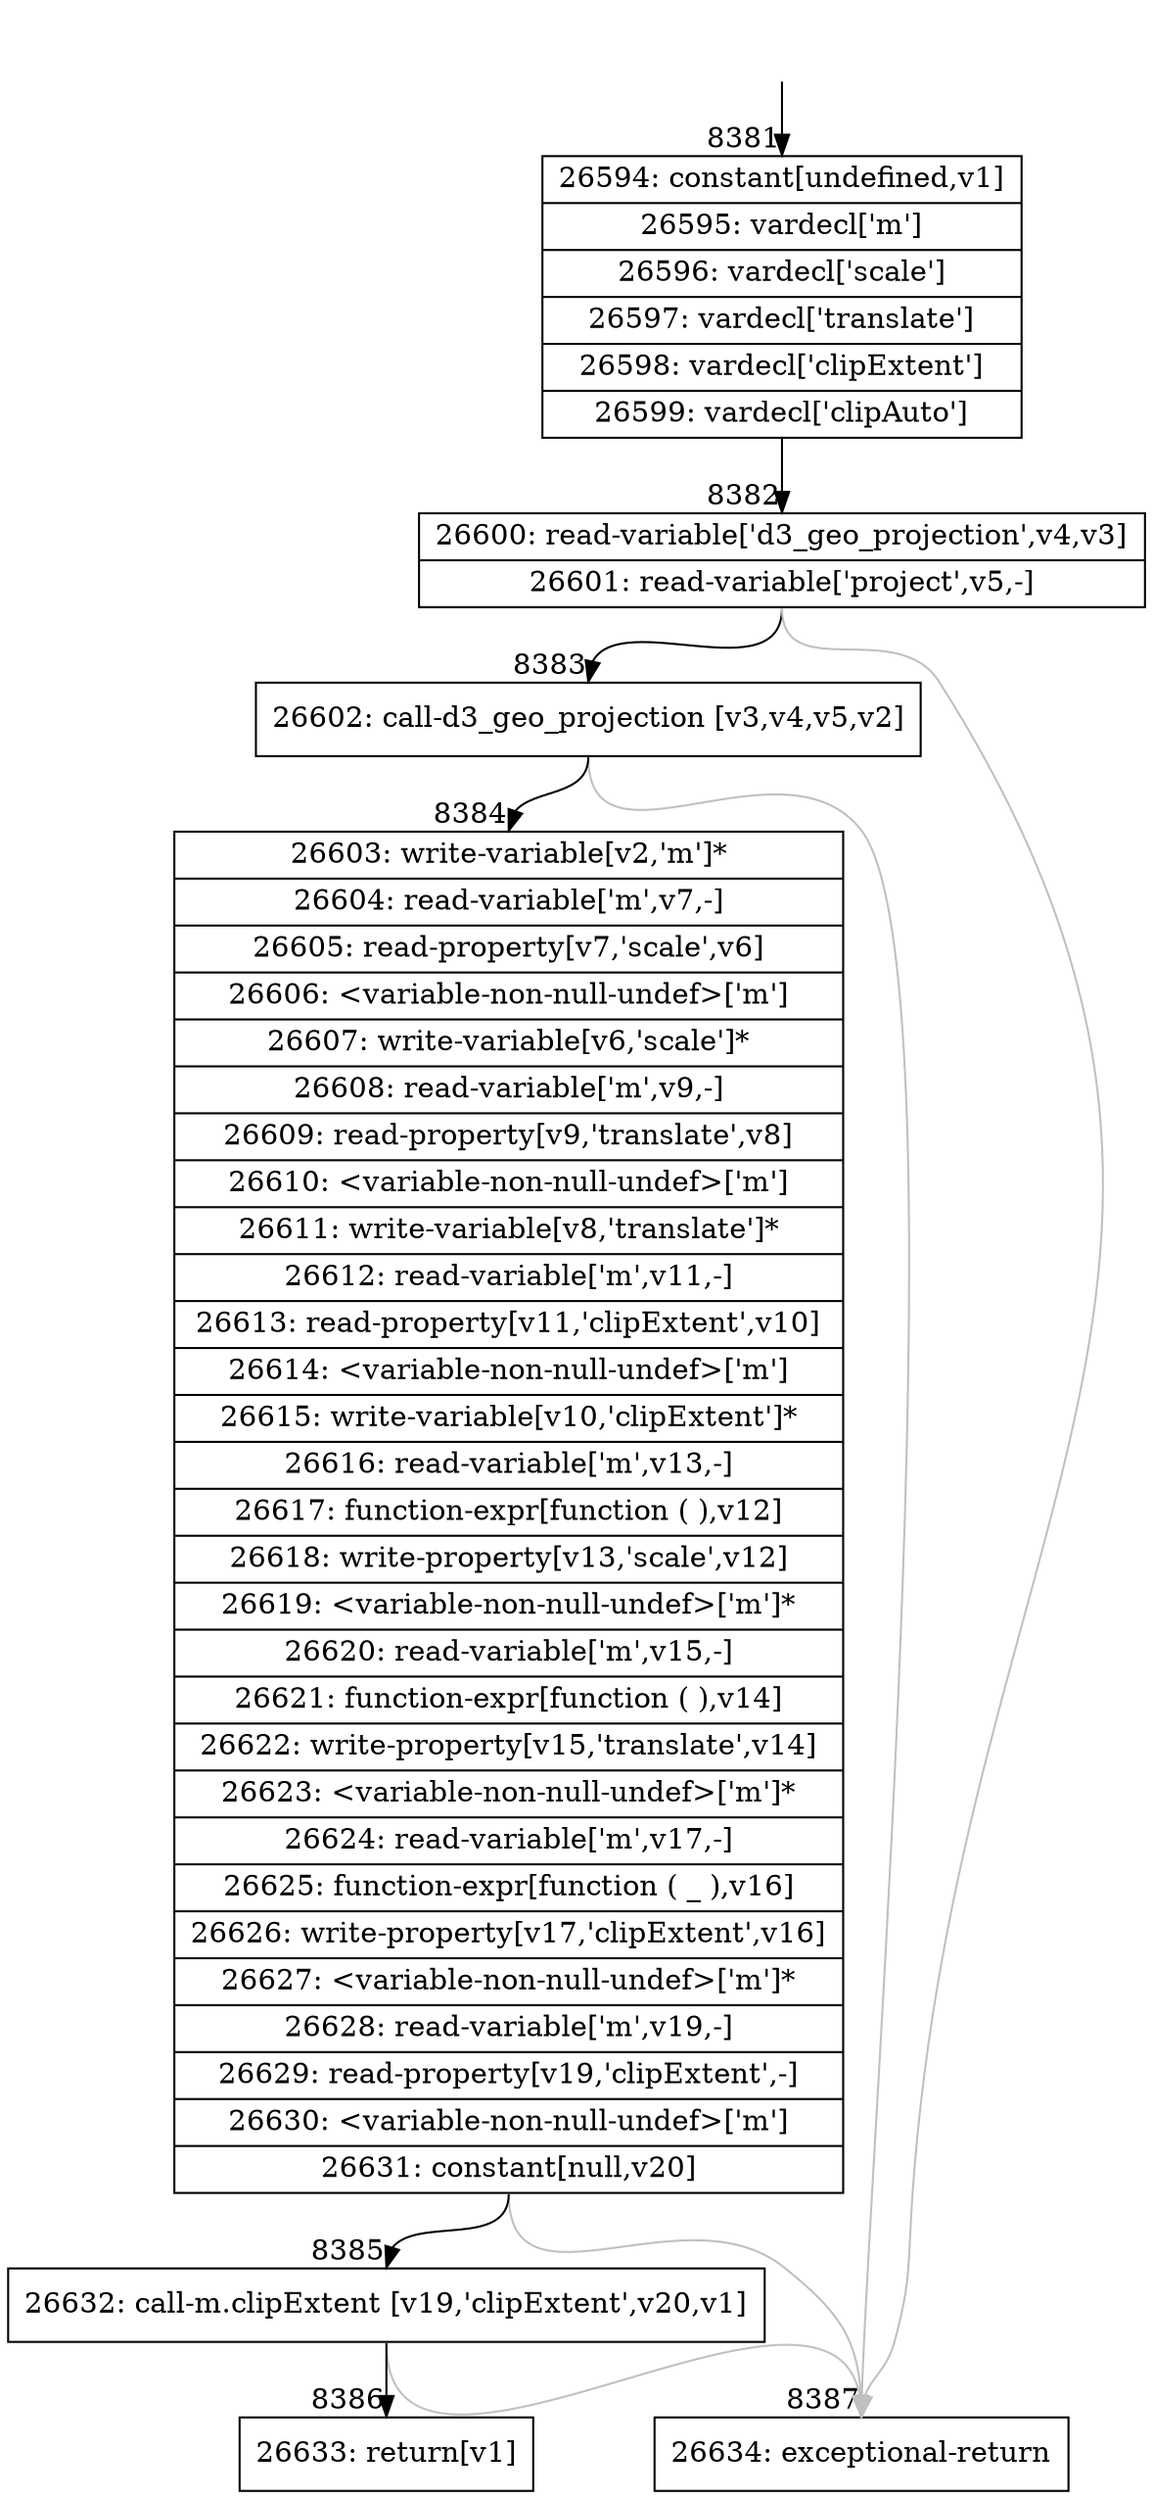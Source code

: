 digraph {
rankdir="TD"
BB_entry791[shape=none,label=""];
BB_entry791 -> BB8381 [tailport=s, headport=n, headlabel="    8381"]
BB8381 [shape=record label="{26594: constant[undefined,v1]|26595: vardecl['m']|26596: vardecl['scale']|26597: vardecl['translate']|26598: vardecl['clipExtent']|26599: vardecl['clipAuto']}" ] 
BB8381 -> BB8382 [tailport=s, headport=n, headlabel="      8382"]
BB8382 [shape=record label="{26600: read-variable['d3_geo_projection',v4,v3]|26601: read-variable['project',v5,-]}" ] 
BB8382 -> BB8383 [tailport=s, headport=n, headlabel="      8383"]
BB8382 -> BB8387 [tailport=s, headport=n, color=gray, headlabel="      8387"]
BB8383 [shape=record label="{26602: call-d3_geo_projection [v3,v4,v5,v2]}" ] 
BB8383 -> BB8384 [tailport=s, headport=n, headlabel="      8384"]
BB8383 -> BB8387 [tailport=s, headport=n, color=gray]
BB8384 [shape=record label="{26603: write-variable[v2,'m']*|26604: read-variable['m',v7,-]|26605: read-property[v7,'scale',v6]|26606: \<variable-non-null-undef\>['m']|26607: write-variable[v6,'scale']*|26608: read-variable['m',v9,-]|26609: read-property[v9,'translate',v8]|26610: \<variable-non-null-undef\>['m']|26611: write-variable[v8,'translate']*|26612: read-variable['m',v11,-]|26613: read-property[v11,'clipExtent',v10]|26614: \<variable-non-null-undef\>['m']|26615: write-variable[v10,'clipExtent']*|26616: read-variable['m',v13,-]|26617: function-expr[function ( ),v12]|26618: write-property[v13,'scale',v12]|26619: \<variable-non-null-undef\>['m']*|26620: read-variable['m',v15,-]|26621: function-expr[function ( ),v14]|26622: write-property[v15,'translate',v14]|26623: \<variable-non-null-undef\>['m']*|26624: read-variable['m',v17,-]|26625: function-expr[function ( _ ),v16]|26626: write-property[v17,'clipExtent',v16]|26627: \<variable-non-null-undef\>['m']*|26628: read-variable['m',v19,-]|26629: read-property[v19,'clipExtent',-]|26630: \<variable-non-null-undef\>['m']|26631: constant[null,v20]}" ] 
BB8384 -> BB8385 [tailport=s, headport=n, headlabel="      8385"]
BB8384 -> BB8387 [tailport=s, headport=n, color=gray]
BB8385 [shape=record label="{26632: call-m.clipExtent [v19,'clipExtent',v20,v1]}" ] 
BB8385 -> BB8386 [tailport=s, headport=n, headlabel="      8386"]
BB8385 -> BB8387 [tailport=s, headport=n, color=gray]
BB8386 [shape=record label="{26633: return[v1]}" ] 
BB8387 [shape=record label="{26634: exceptional-return}" ] 
//#$~ 4754
}
